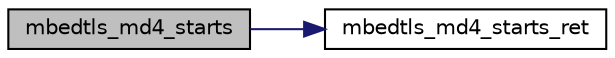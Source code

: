 digraph "mbedtls_md4_starts"
{
 // LATEX_PDF_SIZE
  edge [fontname="Helvetica",fontsize="10",labelfontname="Helvetica",labelfontsize="10"];
  node [fontname="Helvetica",fontsize="10",shape=record];
  rankdir="LR";
  Node1 [label="mbedtls_md4_starts",height=0.2,width=0.4,color="black", fillcolor="grey75", style="filled", fontcolor="black",tooltip="MD4 context setup."];
  Node1 -> Node2 [color="midnightblue",fontsize="10",style="solid",fontname="Helvetica"];
  Node2 [label="mbedtls_md4_starts_ret",height=0.2,width=0.4,color="black", fillcolor="white", style="filled",URL="$d8/d71/md4_8c.html#a2490d34c64487efd1820c0eca963408f",tooltip="MD4 context setup."];
}
